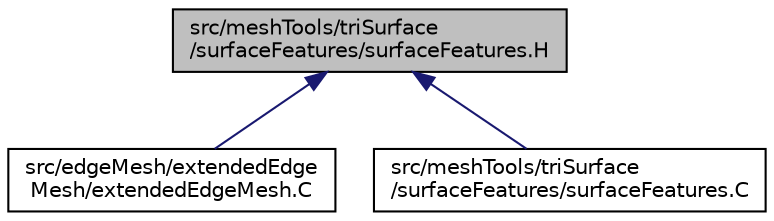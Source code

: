 digraph "src/meshTools/triSurface/surfaceFeatures/surfaceFeatures.H"
{
  bgcolor="transparent";
  edge [fontname="Helvetica",fontsize="10",labelfontname="Helvetica",labelfontsize="10"];
  node [fontname="Helvetica",fontsize="10",shape=record];
  Node1 [label="src/meshTools/triSurface\l/surfaceFeatures/surfaceFeatures.H",height=0.2,width=0.4,color="black", fillcolor="grey75", style="filled", fontcolor="black"];
  Node1 -> Node2 [dir="back",color="midnightblue",fontsize="10",style="solid",fontname="Helvetica"];
  Node2 [label="src/edgeMesh/extendedEdge\lMesh/extendedEdgeMesh.C",height=0.2,width=0.4,color="black",URL="$a05095.html"];
  Node1 -> Node3 [dir="back",color="midnightblue",fontsize="10",style="solid",fontname="Helvetica"];
  Node3 [label="src/meshTools/triSurface\l/surfaceFeatures/surfaceFeatures.C",height=0.2,width=0.4,color="black",URL="$a07649.html"];
}
